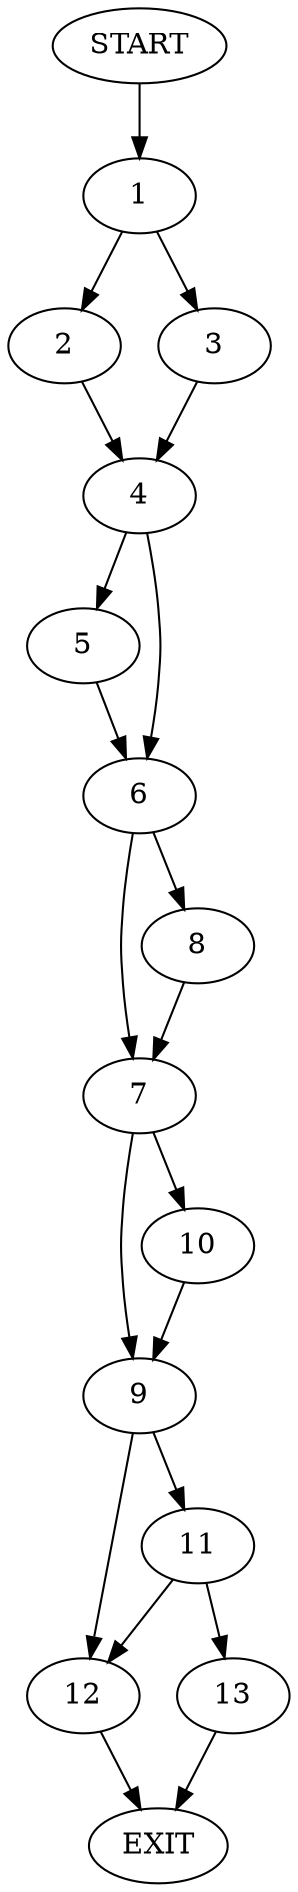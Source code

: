 digraph {
0 [label="START"]
14 [label="EXIT"]
0 -> 1
1 -> 2
1 -> 3
2 -> 4
3 -> 4
4 -> 5
4 -> 6
5 -> 6
6 -> 7
6 -> 8
7 -> 9
7 -> 10
8 -> 7
10 -> 9
9 -> 11
9 -> 12
11 -> 13
11 -> 12
12 -> 14
13 -> 14
}
